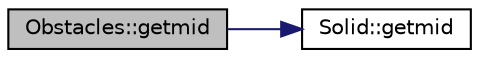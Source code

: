 digraph "Obstacles::getmid"
{
 // LATEX_PDF_SIZE
  edge [fontname="Helvetica",fontsize="10",labelfontname="Helvetica",labelfontsize="10"];
  node [fontname="Helvetica",fontsize="10",shape=record];
  rankdir="LR";
  Node1 [label="Obstacles::getmid",height=0.2,width=0.4,color="black", fillcolor="grey75", style="filled", fontcolor="black",tooltip=" "];
  Node1 -> Node2 [color="midnightblue",fontsize="10",style="solid",fontname="Helvetica"];
  Node2 [label="Solid::getmid",height=0.2,width=0.4,color="black", fillcolor="white", style="filled",URL="$class_solid.html#a98739f69c53db53589dd09f5b48a7057",tooltip=" "];
}
